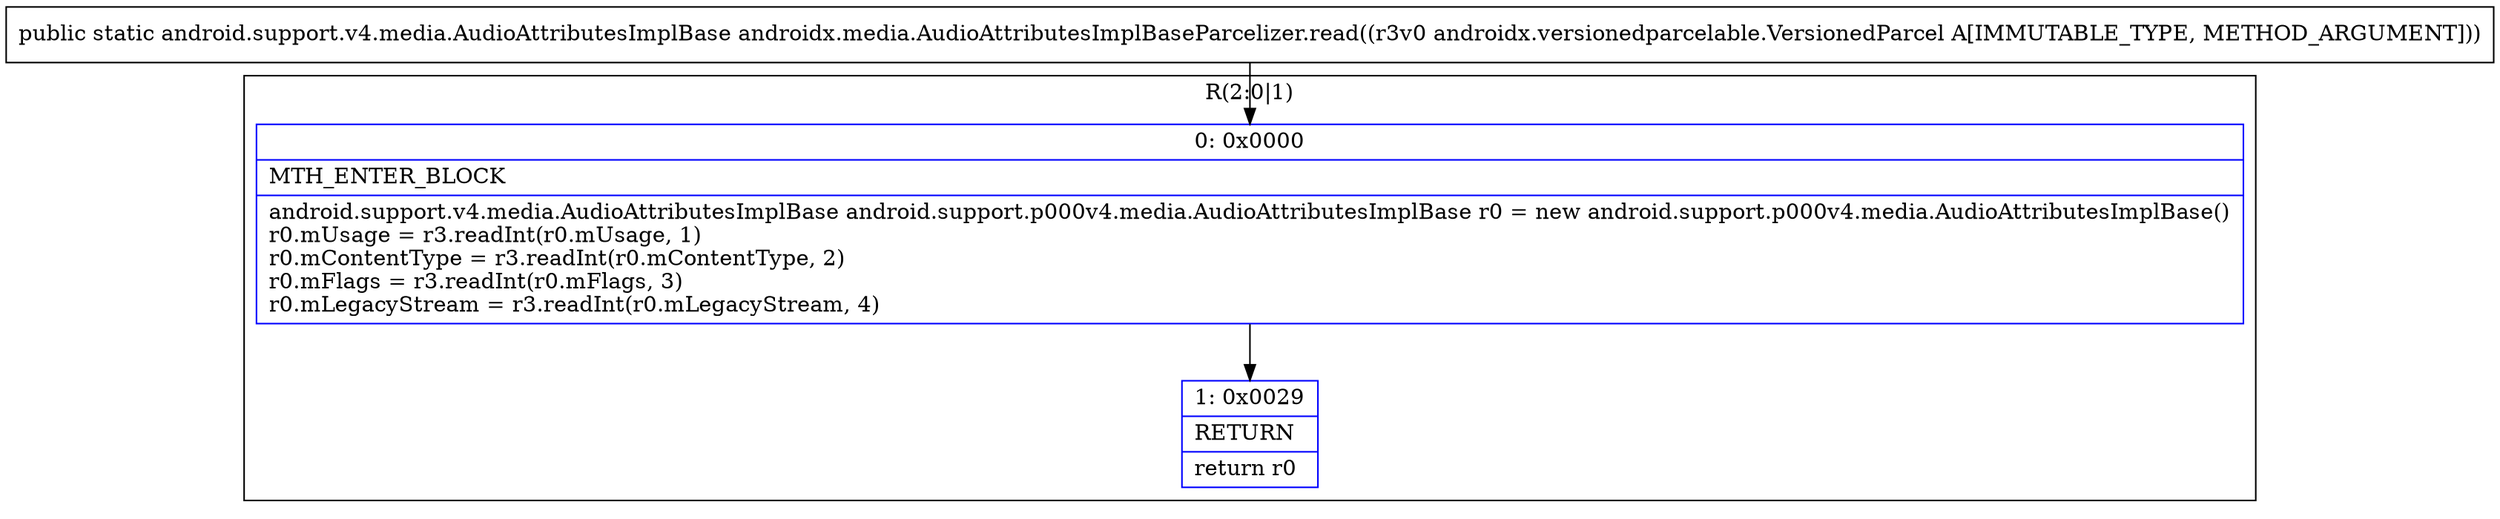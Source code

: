 digraph "CFG forandroidx.media.AudioAttributesImplBaseParcelizer.read(Landroidx\/versionedparcelable\/VersionedParcel;)Landroid\/support\/v4\/media\/AudioAttributesImplBase;" {
subgraph cluster_Region_1912914152 {
label = "R(2:0|1)";
node [shape=record,color=blue];
Node_0 [shape=record,label="{0\:\ 0x0000|MTH_ENTER_BLOCK\l|android.support.v4.media.AudioAttributesImplBase android.support.p000v4.media.AudioAttributesImplBase r0 = new android.support.p000v4.media.AudioAttributesImplBase()\lr0.mUsage = r3.readInt(r0.mUsage, 1)\lr0.mContentType = r3.readInt(r0.mContentType, 2)\lr0.mFlags = r3.readInt(r0.mFlags, 3)\lr0.mLegacyStream = r3.readInt(r0.mLegacyStream, 4)\l}"];
Node_1 [shape=record,label="{1\:\ 0x0029|RETURN\l|return r0\l}"];
}
MethodNode[shape=record,label="{public static android.support.v4.media.AudioAttributesImplBase androidx.media.AudioAttributesImplBaseParcelizer.read((r3v0 androidx.versionedparcelable.VersionedParcel A[IMMUTABLE_TYPE, METHOD_ARGUMENT])) }"];
MethodNode -> Node_0;
Node_0 -> Node_1;
}


